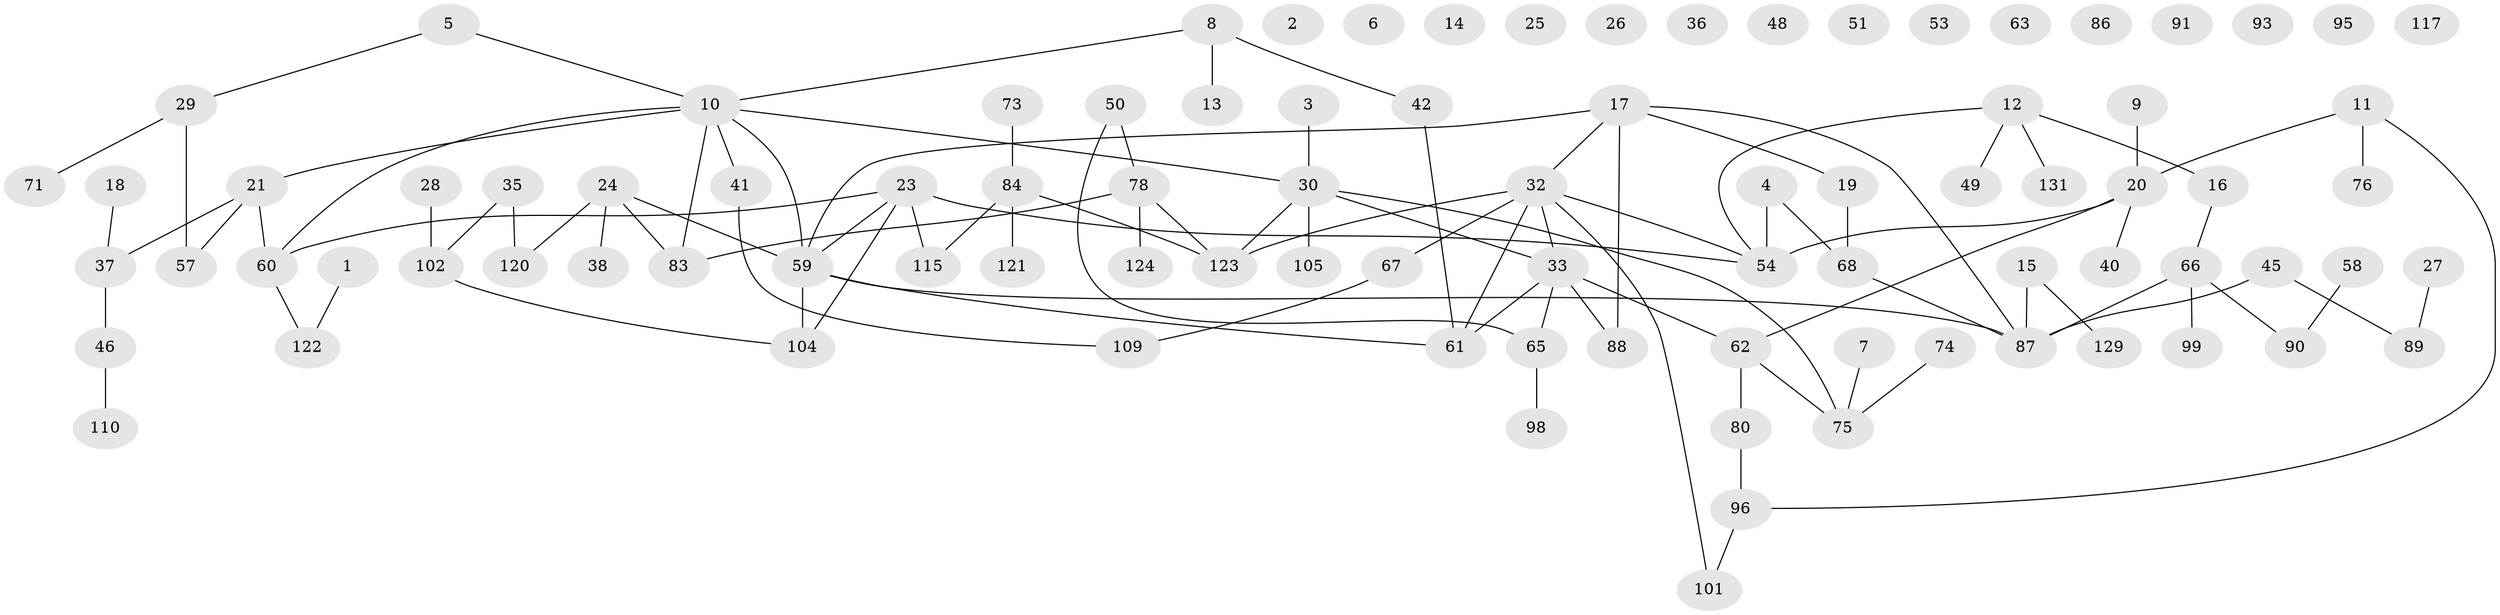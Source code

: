 // Generated by graph-tools (version 1.1) at 2025/23/03/03/25 07:23:26]
// undirected, 92 vertices, 101 edges
graph export_dot {
graph [start="1"]
  node [color=gray90,style=filled];
  1 [super="+64"];
  2;
  3;
  4 [super="+81"];
  5 [super="+31"];
  6;
  7;
  8;
  9;
  10 [super="+34"];
  11 [super="+82"];
  12 [super="+111"];
  13;
  14;
  15 [super="+44"];
  16 [super="+106"];
  17 [super="+127"];
  18 [super="+22"];
  19 [super="+39"];
  20 [super="+112"];
  21 [super="+100"];
  23 [super="+92"];
  24 [super="+130"];
  25;
  26;
  27 [super="+108"];
  28;
  29 [super="+55"];
  30 [super="+119"];
  32 [super="+56"];
  33 [super="+47"];
  35 [super="+77"];
  36;
  37 [super="+107"];
  38;
  40 [super="+43"];
  41;
  42 [super="+52"];
  45 [super="+113"];
  46 [super="+94"];
  48;
  49;
  50 [super="+69"];
  51;
  53;
  54;
  57 [super="+79"];
  58;
  59 [super="+125"];
  60;
  61 [super="+70"];
  62 [super="+72"];
  63;
  65 [super="+114"];
  66 [super="+116"];
  67;
  68;
  71;
  73;
  74 [super="+85"];
  75 [super="+128"];
  76;
  78 [super="+97"];
  80;
  83;
  84 [super="+103"];
  86;
  87;
  88;
  89;
  90;
  91;
  93;
  95;
  96;
  98;
  99;
  101;
  102 [super="+118"];
  104;
  105;
  109;
  110;
  115;
  117;
  120;
  121;
  122;
  123 [super="+126"];
  124;
  129;
  131;
  1 -- 122;
  3 -- 30;
  4 -- 68;
  4 -- 54;
  5 -- 29;
  5 -- 10;
  7 -- 75;
  8 -- 13;
  8 -- 42;
  8 -- 10;
  9 -- 20;
  10 -- 83;
  10 -- 30;
  10 -- 21;
  10 -- 41;
  10 -- 60;
  10 -- 59;
  11 -- 96;
  11 -- 20;
  11 -- 76;
  12 -- 16;
  12 -- 54;
  12 -- 131;
  12 -- 49;
  15 -- 129;
  15 -- 87;
  16 -- 66 [weight=2];
  17 -- 19;
  17 -- 87;
  17 -- 32;
  17 -- 88;
  17 -- 59;
  18 -- 37;
  19 -- 68;
  20 -- 54;
  20 -- 62;
  20 -- 40;
  21 -- 60;
  21 -- 57;
  21 -- 37;
  23 -- 54;
  23 -- 59;
  23 -- 60;
  23 -- 104;
  23 -- 115;
  24 -- 59;
  24 -- 83;
  24 -- 120;
  24 -- 38;
  27 -- 89;
  28 -- 102;
  29 -- 71;
  29 -- 57;
  30 -- 75;
  30 -- 105;
  30 -- 123;
  30 -- 33;
  32 -- 54;
  32 -- 61 [weight=2];
  32 -- 67;
  32 -- 33;
  32 -- 101;
  32 -- 123;
  33 -- 62;
  33 -- 88;
  33 -- 65;
  33 -- 61;
  35 -- 102;
  35 -- 120;
  37 -- 46;
  41 -- 109;
  42 -- 61;
  45 -- 87;
  45 -- 89;
  46 -- 110;
  50 -- 65;
  50 -- 78;
  58 -- 90;
  59 -- 87;
  59 -- 104;
  59 -- 61;
  60 -- 122;
  62 -- 80;
  62 -- 75;
  65 -- 98;
  66 -- 90;
  66 -- 99;
  66 -- 87;
  67 -- 109;
  68 -- 87;
  73 -- 84;
  74 -- 75;
  78 -- 124;
  78 -- 83;
  78 -- 123;
  80 -- 96;
  84 -- 121;
  84 -- 115;
  84 -- 123;
  96 -- 101;
  102 -- 104;
}
